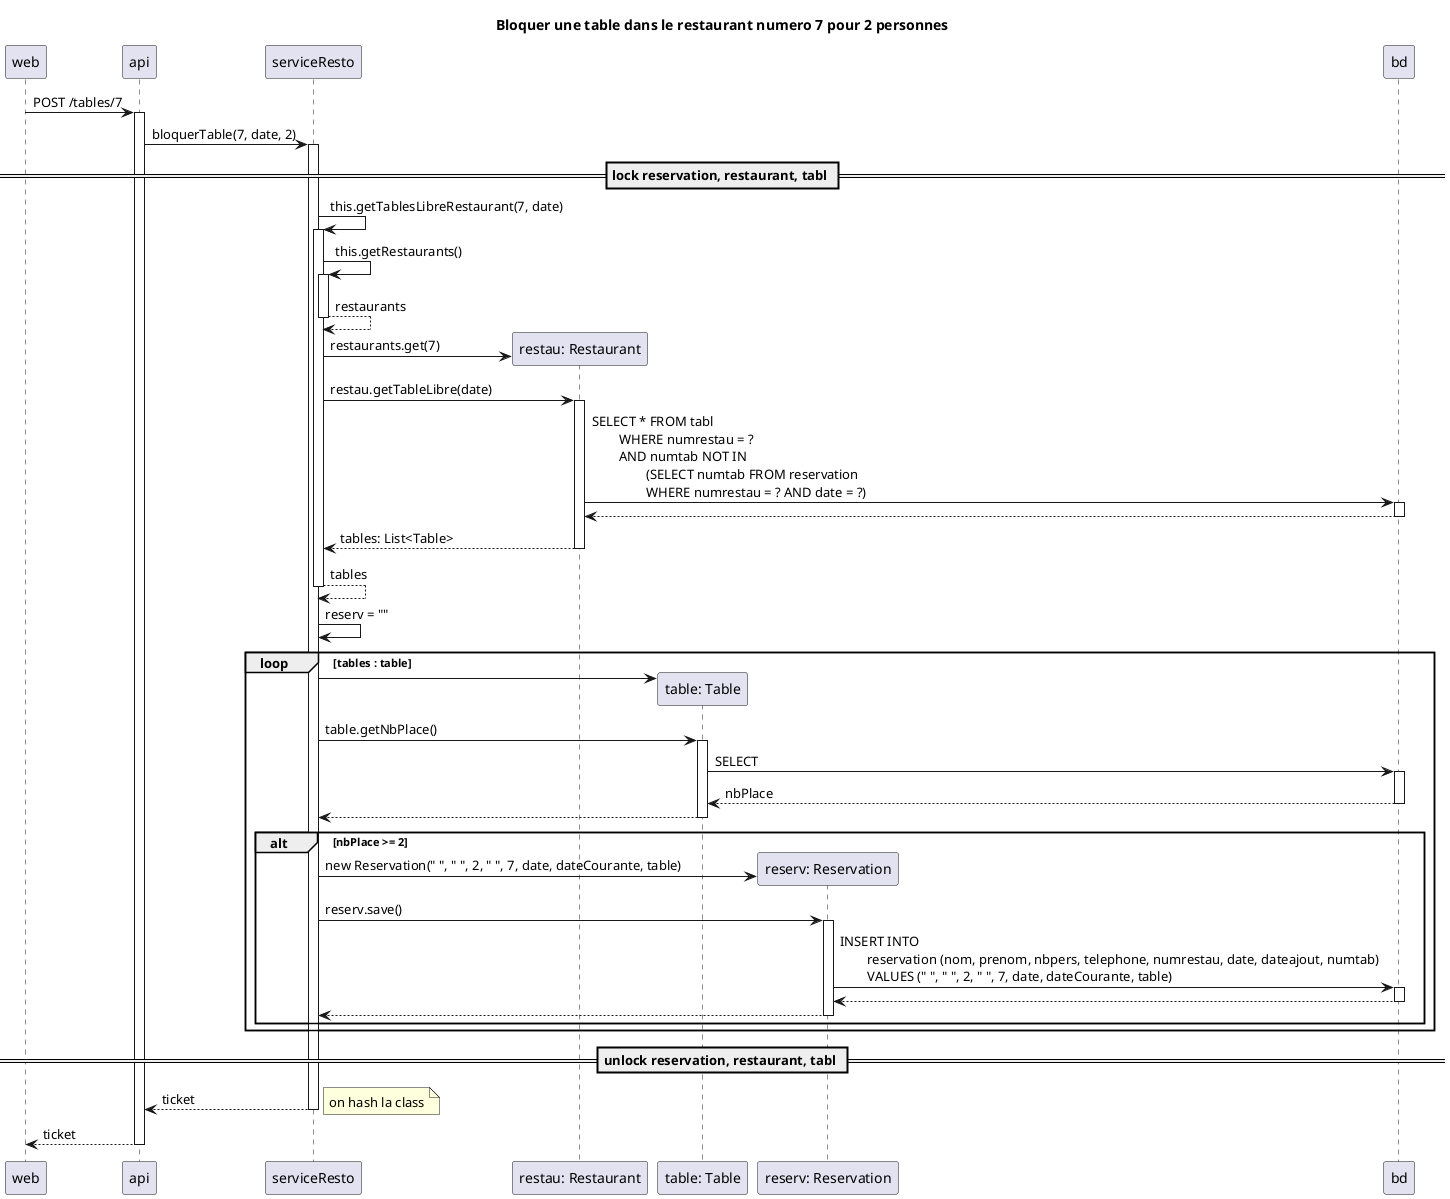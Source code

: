 @startuml
'https://plantuml.com/sequence-diagram

/'autonumber'/

title Bloquer une table dans le restaurant numero 7 pour 2 personnes

web -> api : POST /tables/7
activate api

api -> "serviceResto" : bloquerTable(7, date, 2)
activate "serviceResto"

== lock reservation, restaurant, tabl ==

"serviceResto" -> "serviceResto" : this.getTablesLibreRestaurant(7, date)
activate "serviceResto"

"serviceResto" -> "serviceResto" : this.getRestaurants()
activate "serviceResto"
"serviceResto" --> "serviceResto" : restaurants
deactivate "serviceResto"

create "restau: Restaurant"
"serviceResto" -> "restau: Restaurant" : restaurants.get(7)

"serviceResto" -> "restau: Restaurant" : restau.getTableLibre(date)
activate "restau: Restaurant"

"restau: Restaurant" -> bd : SELECT * FROM tabl \n\tWHERE numrestau = ? \n\tAND numtab NOT IN \n\t\t(SELECT numtab FROM reservation \n\t\tWHERE numrestau = ? AND date = ?)
activate bd

"restau: Restaurant" <-- bd
deactivate bd

"serviceResto" <-- "restau: Restaurant" : tables: List<Table>
deactivate "restau: Restaurant"

"serviceResto" --> "serviceResto" : tables
deactivate "serviceResto"

"serviceResto" -> "serviceResto" : reserv = ""

loop tables : table
    create "table: Table"
    "serviceResto" -> "table: Table"

    "serviceResto" -> "table: Table": table.getNbPlace()
    activate "table: Table"

    "table: Table" -> bd : SELECT
    activate bd
    "table: Table" <-- bd : nbPlace
    deactivate bd

    "serviceResto" <-- "table: Table"
    deactivate "table: Table"

    alt nbPlace >= 2
        create "reserv: Reservation"
        "serviceResto" -> "reserv: Reservation" : new Reservation(" ", " ", 2, " ", 7, date, dateCourante, table)

        "serviceResto" -> "reserv: Reservation" : reserv.save()
        activate "reserv: Reservation"

        database bd
        "reserv: Reservation" -> bd : INSERT INTO \n\treservation (nom, prenom, nbpers, telephone, numrestau, date, dateajout, numtab) \n\tVALUES (" ", " ", 2, " ", 7, date, dateCourante, table)
        activate bd
        "reserv: Reservation" <-- bd
        deactivate bd

        "serviceResto" <-- "reserv: Reservation"
        deactivate "reserv: Reservation"
    end
end
== unlock reservation, restaurant, tabl ==
api <-- "serviceResto" : ticket
note right
    on hash la class
end note
deactivate "serviceResto"

web <-- api : ticket
deactivate api

@enduml
